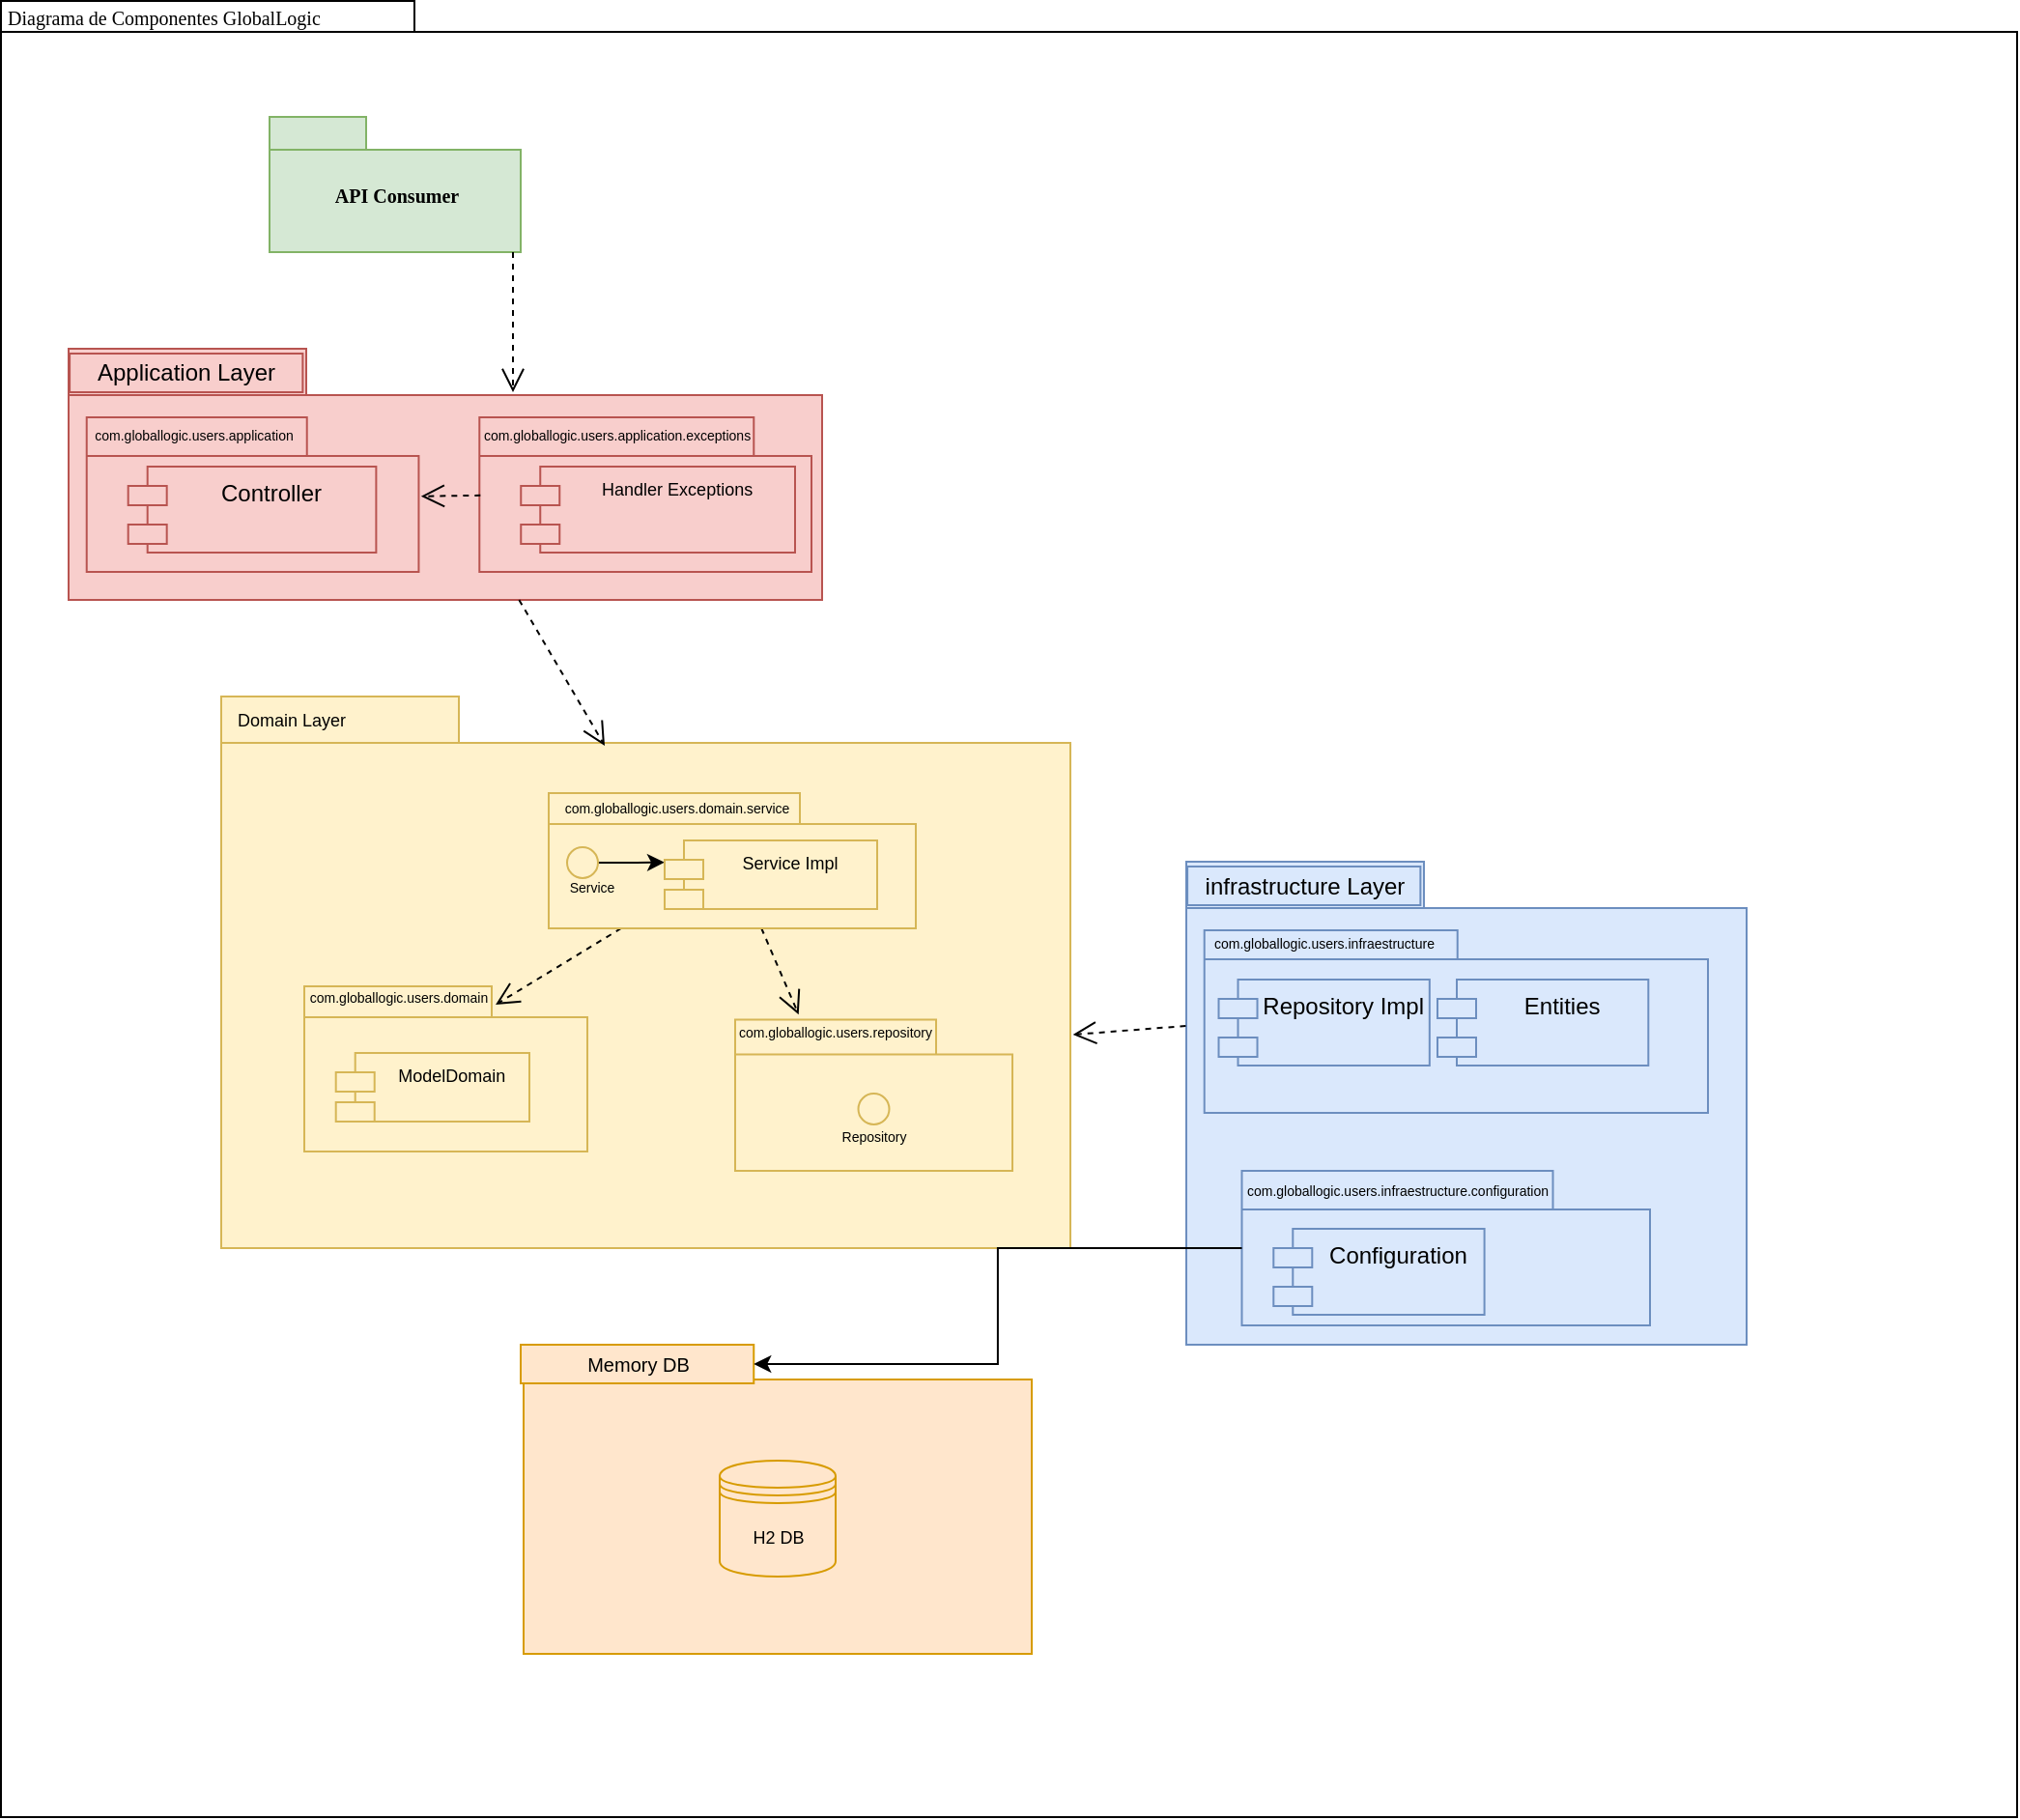 <mxfile version="13.7.3" type="device"><diagram name="Page-1" id="b5b7bab2-c9e2-2cf4-8b2a-24fd1a2a6d21"><mxGraphModel dx="813" dy="470" grid="1" gridSize="10" guides="1" tooltips="1" connect="1" arrows="1" fold="1" page="1" pageScale="1" pageWidth="827" pageHeight="1169" background="#ffffff" math="0" shadow="0"><root><mxCell id="0"/><mxCell id="1" parent="0"/><mxCell id="WBbzSdVdNsWglYWMxGrt-57" value="" style="shape=folder;fontStyle=1;spacingTop=10;tabWidth=104;tabHeight=18;tabPosition=left;html=1;rounded=0;shadow=0;comic=0;labelBackgroundColor=none;strokeColor=#d79b00;strokeWidth=1;fillColor=#ffe6cc;fontFamily=Verdana;fontSize=10;align=center;" vertex="1" parent="1"><mxGeometry x="597" y="810" width="263" height="160" as="geometry"/></mxCell><mxCell id="6e0c8c40b5770093-72" value="" style="shape=folder;fontStyle=1;spacingTop=10;tabWidth=214;tabHeight=16;tabPosition=left;html=1;rounded=0;shadow=0;comic=0;labelBackgroundColor=none;strokeWidth=1;fillColor=none;fontFamily=Verdana;fontSize=10;align=center;" parent="1" vertex="1"><mxGeometry x="326.5" y="114.5" width="1043.5" height="940" as="geometry"/></mxCell><mxCell id="6e0c8c40b5770093-6" value="" style="group" parent="1" vertex="1" connectable="0"><mxGeometry x="465.5" y="174.5" width="130" height="70" as="geometry"/></mxCell><mxCell id="6e0c8c40b5770093-4" value="API Consumer" style="shape=folder;fontStyle=1;spacingTop=10;tabWidth=50;tabHeight=17;tabPosition=left;html=1;rounded=0;shadow=0;comic=0;labelBackgroundColor=none;strokeWidth=1;fontFamily=Verdana;fontSize=10;align=center;fillColor=#d5e8d4;strokeColor=#82b366;" parent="6e0c8c40b5770093-6" vertex="1"><mxGeometry width="130" height="70" as="geometry"/></mxCell><mxCell id="6e0c8c40b5770093-18" value="" style="group" parent="1" vertex="1" connectable="0"><mxGeometry x="361.5" y="294.5" width="390" height="130" as="geometry"/></mxCell><mxCell id="6e0c8c40b5770093-11" value="" style="shape=folder;fontStyle=1;spacingTop=10;tabWidth=123;tabHeight=24;tabPosition=left;html=1;rounded=0;shadow=0;comic=0;labelBackgroundColor=none;strokeWidth=1;fontFamily=Verdana;fontSize=10;align=center;fillColor=#f8cecc;strokeColor=#b85450;" parent="6e0c8c40b5770093-18" vertex="1"><mxGeometry width="390" height="130" as="geometry"/></mxCell><mxCell id="6e0c8c40b5770093-15" value="" style="shape=folder;fontStyle=1;spacingTop=10;tabWidth=114;tabHeight=20;tabPosition=left;html=1;rounded=0;shadow=0;comic=0;labelBackgroundColor=none;strokeWidth=1;fontFamily=Verdana;fontSize=10;align=center;fillColor=#f8cecc;strokeColor=#b85450;" parent="6e0c8c40b5770093-18" vertex="1"><mxGeometry x="9.364" y="35.5" width="171.857" height="80" as="geometry"/></mxCell><mxCell id="WBbzSdVdNsWglYWMxGrt-5" value="Application Layer" style="text;html=1;strokeColor=#b85450;fillColor=#f8cecc;align=center;verticalAlign=middle;whiteSpace=wrap;rounded=0;" vertex="1" parent="6e0c8c40b5770093-18"><mxGeometry x="0.551" y="2.5" width="120.63" height="20" as="geometry"/></mxCell><mxCell id="WBbzSdVdNsWglYWMxGrt-6" value="&lt;font style=&quot;font-size: 7px&quot;&gt;com.globallogic.users.application&lt;/font&gt;" style="text;html=1;strokeColor=none;fillColor=none;align=center;verticalAlign=middle;whiteSpace=wrap;rounded=0;" vertex="1" parent="6e0c8c40b5770093-18"><mxGeometry x="47.981" y="39" width="34.702" height="9.5" as="geometry"/></mxCell><mxCell id="WBbzSdVdNsWglYWMxGrt-7" value="Controller" style="shape=module;align=left;spacingLeft=20;align=center;verticalAlign=top;fillColor=#f8cecc;strokeColor=#b85450;" vertex="1" parent="6e0c8c40b5770093-18"><mxGeometry x="30.846" y="61" width="128.342" height="44.5" as="geometry"/></mxCell><mxCell id="WBbzSdVdNsWglYWMxGrt-8" value="" style="shape=folder;fontStyle=1;spacingTop=10;tabWidth=142;tabHeight=20;tabPosition=left;html=1;rounded=0;shadow=0;comic=0;labelBackgroundColor=none;strokeWidth=1;fontFamily=Verdana;fontSize=10;align=center;fillColor=#f8cecc;strokeColor=#b85450;" vertex="1" parent="6e0c8c40b5770093-18"><mxGeometry x="212.643" y="35.5" width="171.857" height="80" as="geometry"/></mxCell><mxCell id="WBbzSdVdNsWglYWMxGrt-9" value="&lt;font style=&quot;font-size: 7px&quot;&gt;com.globallogic.users.application.exceptions&lt;/font&gt;" style="text;html=1;strokeColor=none;fillColor=none;align=center;verticalAlign=middle;whiteSpace=wrap;rounded=0;" vertex="1" parent="6e0c8c40b5770093-18"><mxGeometry x="266.26" y="39" width="34.702" height="9.5" as="geometry"/></mxCell><mxCell id="WBbzSdVdNsWglYWMxGrt-10" value="Handler Exceptions" style="shape=module;align=left;spacingLeft=20;align=center;verticalAlign=top;fontSize=9;fillColor=#f8cecc;strokeColor=#b85450;" vertex="1" parent="6e0c8c40b5770093-18"><mxGeometry x="234.13" y="61" width="141.87" height="44.5" as="geometry"/></mxCell><mxCell id="WBbzSdVdNsWglYWMxGrt-14" style="rounded=0;html=1;entryX=1.007;entryY=0.511;entryPerimeter=0;dashed=1;labelBackgroundColor=none;startFill=0;endArrow=open;endFill=0;endSize=10;fontFamily=Verdana;fontSize=10;exitX=0.003;exitY=0.505;exitDx=0;exitDy=0;exitPerimeter=0;entryDx=0;entryDy=0;" edge="1" parent="6e0c8c40b5770093-18" source="WBbzSdVdNsWglYWMxGrt-8" target="6e0c8c40b5770093-15"><mxGeometry relative="1" as="geometry"><mxPoint x="259.609" y="140" as="sourcePoint"/><mxPoint x="321.78" y="214.0" as="targetPoint"/></mxGeometry></mxCell><mxCell id="6e0c8c40b5770093-33" value="" style="shape=folder;fontStyle=1;spacingTop=10;tabWidth=123;tabHeight=24;tabPosition=left;html=1;rounded=0;shadow=0;comic=0;labelBackgroundColor=none;strokeColor=#d6b656;strokeWidth=1;fillColor=#fff2cc;fontFamily=Verdana;fontSize=10;align=center;" parent="1" vertex="1"><mxGeometry x="440.5" y="474.5" width="439.5" height="285.5" as="geometry"/></mxCell><mxCell id="6e0c8c40b5770093-65" style="edgeStyle=none;rounded=0;html=1;dashed=1;labelBackgroundColor=none;startFill=0;endArrow=open;endFill=0;endSize=10;fontFamily=Verdana;fontSize=10;entryX=0.229;entryY=-0.034;entryPerimeter=0;entryDx=0;entryDy=0;" parent="1" source="6e0c8c40b5770093-42" target="6e0c8c40b5770093-45" edge="1"><mxGeometry relative="1" as="geometry"/></mxCell><mxCell id="6e0c8c40b5770093-66" style="edgeStyle=none;rounded=0;html=1;dashed=1;labelBackgroundColor=none;startFill=0;endArrow=open;endFill=0;endSize=10;fontFamily=Verdana;fontSize=10;entryX=0.676;entryY=0.111;entryPerimeter=0;entryDx=0;entryDy=0;" parent="1" source="6e0c8c40b5770093-42" target="6e0c8c40b5770093-43" edge="1"><mxGeometry relative="1" as="geometry"/></mxCell><mxCell id="6e0c8c40b5770093-42" value="" style="shape=folder;fontStyle=1;spacingTop=10;tabWidth=130;tabHeight=16;tabPosition=left;html=1;rounded=0;shadow=0;comic=0;labelBackgroundColor=none;strokeColor=#d6b656;strokeWidth=1;fillColor=#fff2cc;fontFamily=Verdana;fontSize=10;align=center;" parent="1" vertex="1"><mxGeometry x="610" y="524.5" width="190" height="70" as="geometry"/></mxCell><mxCell id="6e0c8c40b5770093-43" value="" style="shape=folder;fontStyle=1;spacingTop=10;tabWidth=97;tabHeight=16;tabPosition=left;html=1;rounded=0;shadow=0;comic=0;labelBackgroundColor=none;strokeColor=#d6b656;strokeWidth=1;fillColor=#fff2cc;fontFamily=Verdana;fontSize=10;align=center;" parent="1" vertex="1"><mxGeometry x="483.5" y="624.5" width="146.5" height="85.5" as="geometry"/></mxCell><mxCell id="6e0c8c40b5770093-45" value="" style="shape=folder;fontStyle=1;spacingTop=10;tabWidth=104;tabHeight=18;tabPosition=left;html=1;rounded=0;shadow=0;comic=0;labelBackgroundColor=none;strokeColor=#d6b656;strokeWidth=1;fillColor=#fff2cc;fontFamily=Verdana;fontSize=10;align=center;" parent="1" vertex="1"><mxGeometry x="706.5" y="641.75" width="143.5" height="78.25" as="geometry"/></mxCell><mxCell id="6e0c8c40b5770093-58" style="rounded=0;html=1;dashed=1;labelBackgroundColor=none;startFill=0;endArrow=open;endFill=0;endSize=10;fontFamily=Verdana;fontSize=10;entryX=0.59;entryY=0.173;entryPerimeter=0;edgeStyle=elbowEdgeStyle;entryDx=0;entryDy=0;" parent="1" source="6e0c8c40b5770093-4" target="6e0c8c40b5770093-11" edge="1"><mxGeometry relative="1" as="geometry"/></mxCell><mxCell id="6e0c8c40b5770093-60" style="rounded=0;html=1;dashed=1;labelBackgroundColor=none;startFill=0;endArrow=open;endFill=0;endSize=10;fontFamily=Verdana;fontSize=10;" parent="1" source="6e0c8c40b5770093-11" edge="1"><mxGeometry relative="1" as="geometry"><mxPoint x="639" y="500" as="targetPoint"/></mxGeometry></mxCell><mxCell id="6e0c8c40b5770093-73" value="Diagrama de Componentes GlobalLogic&lt;br&gt;" style="text;html=1;align=left;verticalAlign=top;spacingTop=-4;fontSize=10;fontFamily=Verdana" parent="1" vertex="1"><mxGeometry x="327.5" y="114.5" width="130" height="20" as="geometry"/></mxCell><mxCell id="WBbzSdVdNsWglYWMxGrt-15" value="Domain Layer" style="text;html=1;strokeColor=none;fillColor=none;align=center;verticalAlign=middle;whiteSpace=wrap;rounded=0;fontSize=9;" vertex="1" parent="1"><mxGeometry x="444" y="477" width="66" height="20" as="geometry"/></mxCell><mxCell id="WBbzSdVdNsWglYWMxGrt-16" value="&lt;font style=&quot;font-size: 7px&quot;&gt;com.globallogic.users.domain.service&lt;/font&gt;" style="text;html=1;strokeColor=none;fillColor=none;align=center;verticalAlign=middle;whiteSpace=wrap;rounded=0;" vertex="1" parent="1"><mxGeometry x="659.0" y="525.75" width="34.702" height="9.5" as="geometry"/></mxCell><mxCell id="WBbzSdVdNsWglYWMxGrt-20" style="edgeStyle=orthogonalEdgeStyle;rounded=0;orthogonalLoop=1;jettySize=auto;html=1;fontSize=9;entryX=0;entryY=0.319;entryDx=0;entryDy=0;entryPerimeter=0;" edge="1" parent="1" source="WBbzSdVdNsWglYWMxGrt-17" target="WBbzSdVdNsWglYWMxGrt-19"><mxGeometry relative="1" as="geometry"><mxPoint x="670" y="560" as="targetPoint"/></mxGeometry></mxCell><mxCell id="WBbzSdVdNsWglYWMxGrt-17" value="" style="ellipse;whiteSpace=wrap;html=1;aspect=fixed;fontSize=9;fillColor=#fff2cc;strokeColor=#d6b656;" vertex="1" parent="1"><mxGeometry x="619.5" y="552.5" width="16" height="16" as="geometry"/></mxCell><mxCell id="WBbzSdVdNsWglYWMxGrt-18" value="&lt;font style=&quot;font-size: 7px&quot;&gt;Service&lt;/font&gt;" style="text;html=1;strokeColor=none;fillColor=none;align=center;verticalAlign=middle;whiteSpace=wrap;rounded=0;" vertex="1" parent="1"><mxGeometry x="614.8" y="567.5" width="34.702" height="9.5" as="geometry"/></mxCell><mxCell id="WBbzSdVdNsWglYWMxGrt-19" value="Service Impl" style="shape=module;align=left;spacingLeft=20;align=center;verticalAlign=top;fontSize=9;fillColor=#fff2cc;strokeColor=#d6b656;" vertex="1" parent="1"><mxGeometry x="670" y="549" width="110" height="35.5" as="geometry"/></mxCell><mxCell id="WBbzSdVdNsWglYWMxGrt-21" value="&lt;font style=&quot;font-size: 7px&quot;&gt;com.globallogic.users.domain&lt;/font&gt;" style="text;html=1;strokeColor=none;fillColor=none;align=center;verticalAlign=middle;whiteSpace=wrap;rounded=0;" vertex="1" parent="1"><mxGeometry x="515.0" y="624.5" width="34.702" height="9.5" as="geometry"/></mxCell><mxCell id="WBbzSdVdNsWglYWMxGrt-23" value="ModelDomain" style="shape=module;align=left;spacingLeft=20;align=center;verticalAlign=top;fontSize=9;fillColor=#fff2cc;strokeColor=#d6b656;" vertex="1" parent="1"><mxGeometry x="499.85" y="659" width="100.15" height="35.5" as="geometry"/></mxCell><mxCell id="WBbzSdVdNsWglYWMxGrt-28" value="&lt;font style=&quot;font-size: 7px&quot;&gt;com.globallogic.users.repository&lt;/font&gt;" style="text;html=1;strokeColor=none;fillColor=none;align=center;verticalAlign=middle;whiteSpace=wrap;rounded=0;" vertex="1" parent="1"><mxGeometry x="740.5" y="641.75" width="34.702" height="9.5" as="geometry"/></mxCell><mxCell id="WBbzSdVdNsWglYWMxGrt-29" value="" style="ellipse;whiteSpace=wrap;html=1;aspect=fixed;fontSize=9;fillColor=#fff2cc;strokeColor=#d6b656;" vertex="1" parent="1"><mxGeometry x="770.25" y="680" width="16" height="16" as="geometry"/></mxCell><mxCell id="WBbzSdVdNsWglYWMxGrt-30" value="&lt;font style=&quot;font-size: 7px&quot;&gt;Repository&lt;/font&gt;" style="text;html=1;strokeColor=none;fillColor=none;align=center;verticalAlign=middle;whiteSpace=wrap;rounded=0;" vertex="1" parent="1"><mxGeometry x="760.9" y="696" width="34.702" height="9.5" as="geometry"/></mxCell><mxCell id="WBbzSdVdNsWglYWMxGrt-42" value="" style="group" vertex="1" connectable="0" parent="1"><mxGeometry x="940" y="560" width="420" height="250" as="geometry"/></mxCell><mxCell id="WBbzSdVdNsWglYWMxGrt-43" value="" style="shape=folder;fontStyle=1;spacingTop=10;tabWidth=123;tabHeight=24;tabPosition=left;html=1;rounded=0;shadow=0;comic=0;labelBackgroundColor=none;strokeWidth=1;fontFamily=Verdana;fontSize=10;align=center;fillColor=#dae8fc;strokeColor=#6c8ebf;" vertex="1" parent="WBbzSdVdNsWglYWMxGrt-42"><mxGeometry width="290" height="250" as="geometry"/></mxCell><mxCell id="WBbzSdVdNsWglYWMxGrt-44" value="" style="shape=folder;fontStyle=1;spacingTop=10;tabWidth=131;tabHeight=15;tabPosition=left;html=1;rounded=0;shadow=0;comic=0;labelBackgroundColor=none;strokeWidth=1;fontFamily=Verdana;fontSize=10;align=center;fillColor=#dae8fc;strokeColor=#6c8ebf;" vertex="1" parent="WBbzSdVdNsWglYWMxGrt-42"><mxGeometry x="9.36" y="35.5" width="260.64" height="94.5" as="geometry"/></mxCell><mxCell id="WBbzSdVdNsWglYWMxGrt-45" value="infrastructure&amp;nbsp;Layer" style="text;html=1;strokeColor=#6c8ebf;fillColor=#dae8fc;align=center;verticalAlign=middle;whiteSpace=wrap;rounded=0;" vertex="1" parent="WBbzSdVdNsWglYWMxGrt-42"><mxGeometry x="0.551" y="2.5" width="120.63" height="20" as="geometry"/></mxCell><mxCell id="WBbzSdVdNsWglYWMxGrt-46" value="&lt;font style=&quot;font-size: 7px&quot;&gt;com.globallogic.users.infraestructure&lt;/font&gt;" style="text;html=1;strokeColor=none;fillColor=none;align=center;verticalAlign=middle;whiteSpace=wrap;rounded=0;" vertex="1" parent="WBbzSdVdNsWglYWMxGrt-42"><mxGeometry x="53.981" y="36" width="34.702" height="9.5" as="geometry"/></mxCell><mxCell id="WBbzSdVdNsWglYWMxGrt-47" value="Repository Impl" style="shape=module;align=left;spacingLeft=20;align=center;verticalAlign=top;fillColor=#dae8fc;strokeColor=#6c8ebf;" vertex="1" parent="WBbzSdVdNsWglYWMxGrt-42"><mxGeometry x="16.76" y="61" width="109.15" height="44.5" as="geometry"/></mxCell><mxCell id="WBbzSdVdNsWglYWMxGrt-48" value="" style="shape=folder;fontStyle=1;spacingTop=10;tabWidth=161;tabHeight=20;tabPosition=left;html=1;rounded=0;shadow=0;comic=0;labelBackgroundColor=none;strokeWidth=1;fontFamily=Verdana;fontSize=10;align=center;fillColor=#dae8fc;strokeColor=#6c8ebf;" vertex="1" parent="WBbzSdVdNsWglYWMxGrt-42"><mxGeometry x="28.75" y="160" width="211.25" height="80" as="geometry"/></mxCell><mxCell id="WBbzSdVdNsWglYWMxGrt-49" value="&lt;font style=&quot;font-size: 7px&quot;&gt;com.globallogic.users.infraestructure.configuration&lt;/font&gt;" style="text;html=1;strokeColor=none;fillColor=none;align=center;verticalAlign=middle;whiteSpace=wrap;rounded=0;" vertex="1" parent="WBbzSdVdNsWglYWMxGrt-42"><mxGeometry x="92.21" y="164.5" width="34.702" height="9.5" as="geometry"/></mxCell><mxCell id="WBbzSdVdNsWglYWMxGrt-52" value="Entities" style="shape=module;align=left;spacingLeft=20;align=center;verticalAlign=top;fillColor=#dae8fc;strokeColor=#6c8ebf;" vertex="1" parent="WBbzSdVdNsWglYWMxGrt-42"><mxGeometry x="130" y="61" width="109.15" height="44.5" as="geometry"/></mxCell><mxCell id="WBbzSdVdNsWglYWMxGrt-54" value="Configuration" style="shape=module;align=left;spacingLeft=20;align=center;verticalAlign=top;fillColor=#dae8fc;strokeColor=#6c8ebf;" vertex="1" parent="WBbzSdVdNsWglYWMxGrt-42"><mxGeometry x="45.15" y="190" width="109.15" height="44.5" as="geometry"/></mxCell><mxCell id="WBbzSdVdNsWglYWMxGrt-55" style="edgeStyle=none;rounded=0;html=1;dashed=1;labelBackgroundColor=none;startFill=0;endArrow=open;endFill=0;endSize=10;fontFamily=Verdana;fontSize=10;entryX=1.003;entryY=0.613;entryPerimeter=0;entryDx=0;entryDy=0;exitX=-0.001;exitY=0.34;exitDx=0;exitDy=0;exitPerimeter=0;" edge="1" parent="1" source="WBbzSdVdNsWglYWMxGrt-43" target="6e0c8c40b5770093-33"><mxGeometry relative="1" as="geometry"><mxPoint x="730.111" y="604.5" as="sourcePoint"/><mxPoint x="749.361" y="649.09" as="targetPoint"/></mxGeometry></mxCell><mxCell id="WBbzSdVdNsWglYWMxGrt-56" value="H2 DB" style="shape=datastore;whiteSpace=wrap;html=1;fontSize=9;fillColor=#ffe6cc;strokeColor=#d79b00;" vertex="1" parent="1"><mxGeometry x="698.5" y="870" width="60" height="60" as="geometry"/></mxCell><mxCell id="WBbzSdVdNsWglYWMxGrt-58" value="&lt;font style=&quot;font-size: 10px&quot;&gt;Memory DB&lt;/font&gt;" style="text;html=1;strokeColor=#d79b00;fillColor=#ffe6cc;align=center;verticalAlign=middle;whiteSpace=wrap;rounded=0;" vertex="1" parent="1"><mxGeometry x="595.501" y="810" width="120.63" height="20" as="geometry"/></mxCell><mxCell id="WBbzSdVdNsWglYWMxGrt-59" style="edgeStyle=orthogonalEdgeStyle;rounded=0;orthogonalLoop=1;jettySize=auto;html=1;entryX=1;entryY=0.5;entryDx=0;entryDy=0;fontSize=9;" edge="1" parent="1" source="WBbzSdVdNsWglYWMxGrt-48" target="WBbzSdVdNsWglYWMxGrt-58"><mxGeometry relative="1" as="geometry"/></mxCell></root></mxGraphModel></diagram></mxfile>